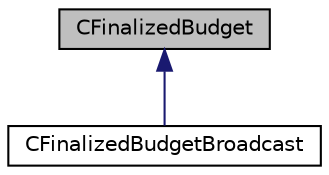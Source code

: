 digraph "CFinalizedBudget"
{
 // LATEX_PDF_SIZE
  edge [fontname="Helvetica",fontsize="10",labelfontname="Helvetica",labelfontsize="10"];
  node [fontname="Helvetica",fontsize="10",shape=record];
  Node0 [label="CFinalizedBudget",height=0.2,width=0.4,color="black", fillcolor="grey75", style="filled", fontcolor="black",tooltip=" "];
  Node0 -> Node1 [dir="back",color="midnightblue",fontsize="10",style="solid",fontname="Helvetica"];
  Node1 [label="CFinalizedBudgetBroadcast",height=0.2,width=0.4,color="black", fillcolor="white", style="filled",URL="$class_c_finalized_budget_broadcast.html",tooltip=" "];
}
